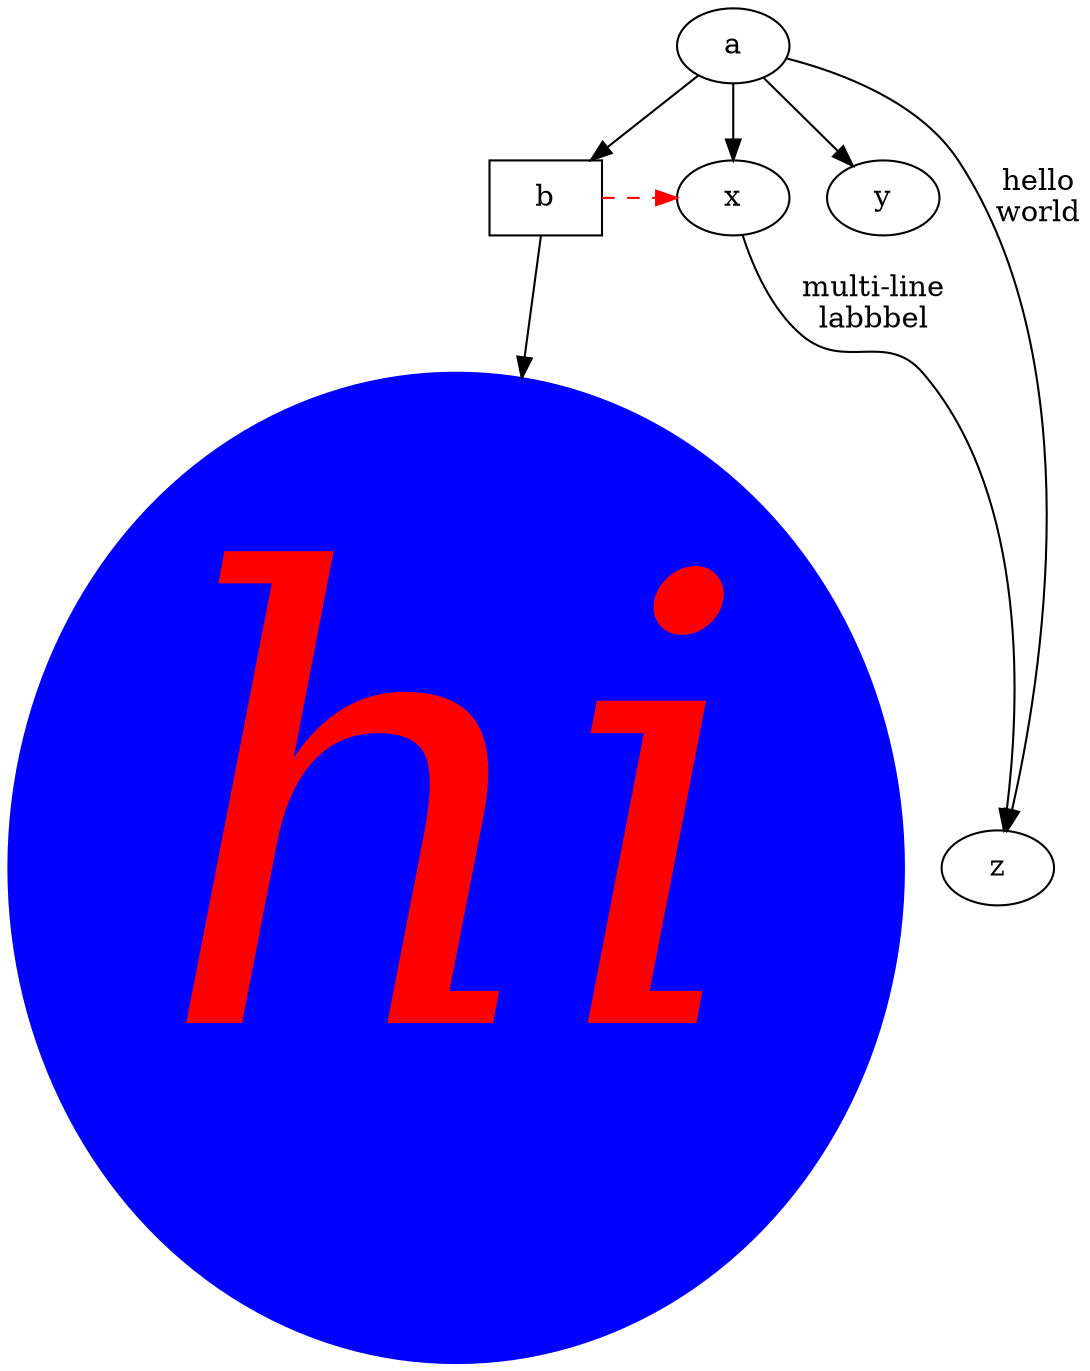 digraph test51 {
       a -> b -> c;
       a -> {x y};
       b [shape=box];
       c [label="hi",color=blue,fontsize=298,
            fontname="Palatino-Italic",fontcolor=red,style=filled];
       a -> z [label="hello\nworld", weight=4294967295];
       x -> z [label="multi-line\nlabbbel"];
       edge [style=dashed,color=red];
       b -> x;
       {rank=same; b x}
}

